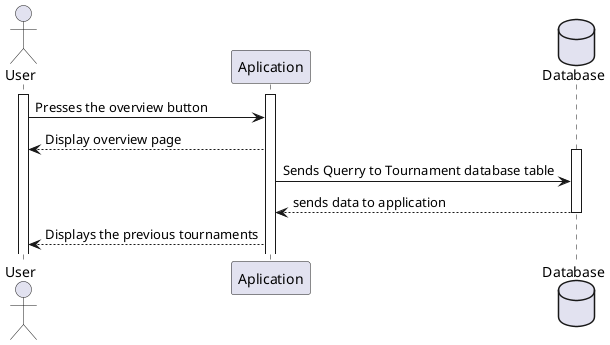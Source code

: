 @startuml SequenceOpen 

actor User as U
participant Aplication as A
database Database as D

activate U
activate A

U->A: Presses the overview button
A-->U:Display overview page
activate D
A->D: Sends Querry to Tournament database table
D-->A: sends data to application
deactivate D
A-->U: Displays the previous tournaments






@endumel